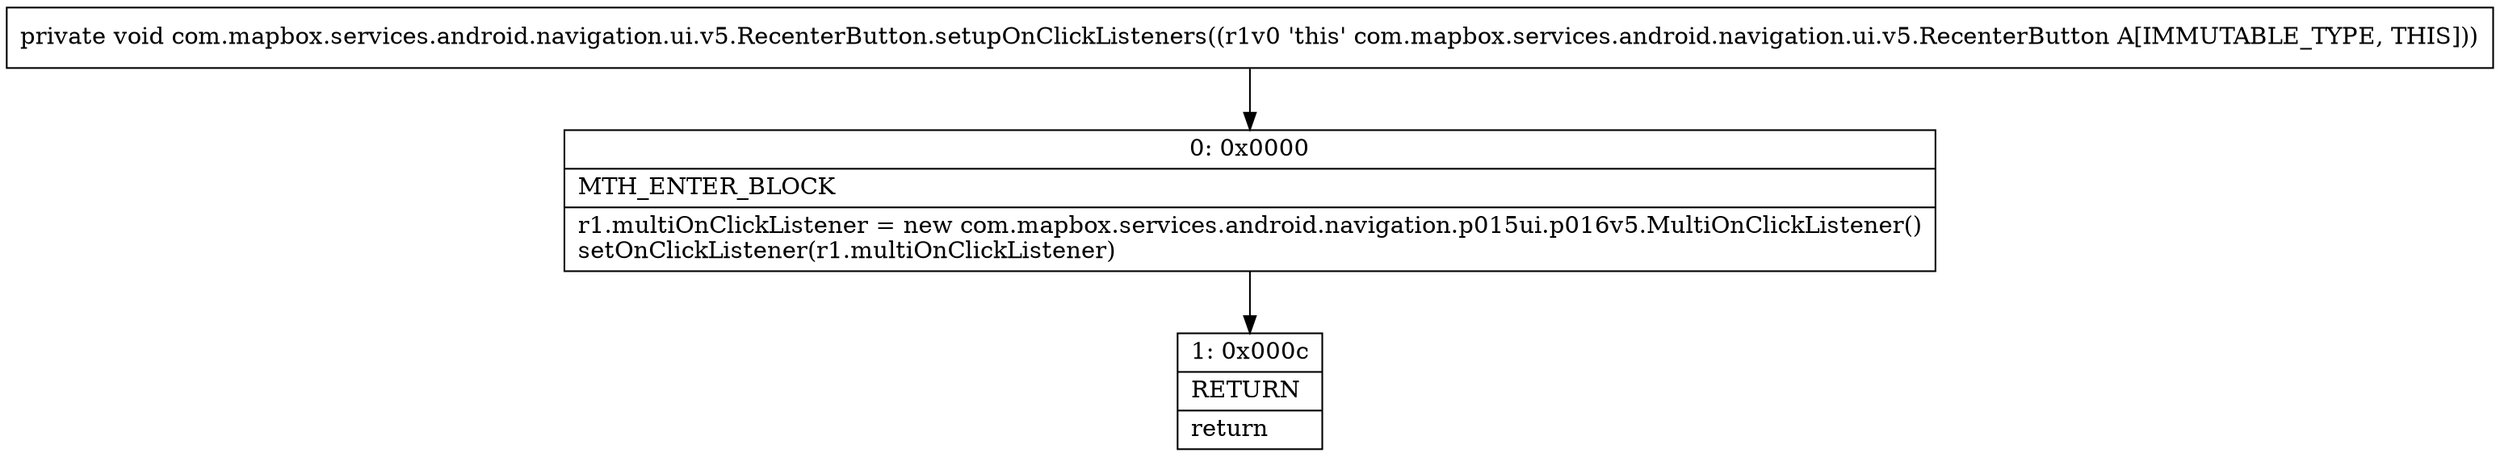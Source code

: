 digraph "CFG forcom.mapbox.services.android.navigation.ui.v5.RecenterButton.setupOnClickListeners()V" {
Node_0 [shape=record,label="{0\:\ 0x0000|MTH_ENTER_BLOCK\l|r1.multiOnClickListener = new com.mapbox.services.android.navigation.p015ui.p016v5.MultiOnClickListener()\lsetOnClickListener(r1.multiOnClickListener)\l}"];
Node_1 [shape=record,label="{1\:\ 0x000c|RETURN\l|return\l}"];
MethodNode[shape=record,label="{private void com.mapbox.services.android.navigation.ui.v5.RecenterButton.setupOnClickListeners((r1v0 'this' com.mapbox.services.android.navigation.ui.v5.RecenterButton A[IMMUTABLE_TYPE, THIS])) }"];
MethodNode -> Node_0;
Node_0 -> Node_1;
}

